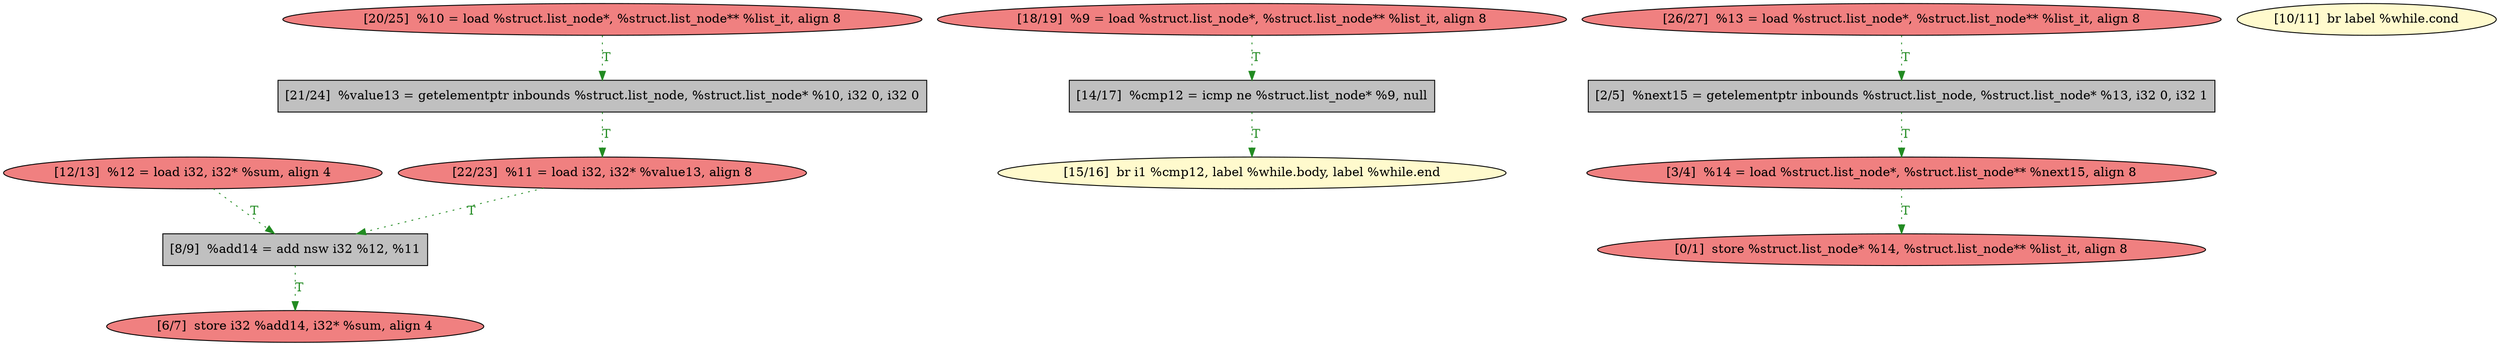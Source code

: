 
digraph G {


node887 [fillcolor=grey,label="[21/24]  %value13 = getelementptr inbounds %struct.list_node, %struct.list_node* %10, i32 0, i32 0",shape=rectangle,style=filled ]
node888 [fillcolor=lightcoral,label="[22/23]  %11 = load i32, i32* %value13, align 8",shape=ellipse,style=filled ]
node886 [fillcolor=lemonchiffon,label="[15/16]  br i1 %cmp12, label %while.body, label %while.end",shape=ellipse,style=filled ]
node883 [fillcolor=lightcoral,label="[18/19]  %9 = load %struct.list_node*, %struct.list_node** %list_it, align 8",shape=ellipse,style=filled ]
node882 [fillcolor=lightcoral,label="[3/4]  %14 = load %struct.list_node*, %struct.list_node** %next15, align 8",shape=ellipse,style=filled ]
node881 [fillcolor=grey,label="[14/17]  %cmp12 = icmp ne %struct.list_node* %9, null",shape=rectangle,style=filled ]
node876 [fillcolor=grey,label="[2/5]  %next15 = getelementptr inbounds %struct.list_node, %struct.list_node* %13, i32 0, i32 1",shape=rectangle,style=filled ]
node885 [fillcolor=lightcoral,label="[26/27]  %13 = load %struct.list_node*, %struct.list_node** %list_it, align 8",shape=ellipse,style=filled ]
node879 [fillcolor=lemonchiffon,label="[10/11]  br label %while.cond",shape=ellipse,style=filled ]
node875 [fillcolor=lightcoral,label="[0/1]  store %struct.list_node* %14, %struct.list_node** %list_it, align 8",shape=ellipse,style=filled ]
node877 [fillcolor=lightcoral,label="[6/7]  store i32 %add14, i32* %sum, align 4",shape=ellipse,style=filled ]
node884 [fillcolor=lightcoral,label="[20/25]  %10 = load %struct.list_node*, %struct.list_node** %list_it, align 8",shape=ellipse,style=filled ]
node878 [fillcolor=grey,label="[8/9]  %add14 = add nsw i32 %12, %11",shape=rectangle,style=filled ]
node880 [fillcolor=lightcoral,label="[12/13]  %12 = load i32, i32* %sum, align 4",shape=ellipse,style=filled ]

node883->node881 [style=dotted,color=forestgreen,label="T",fontcolor=forestgreen ]
node882->node875 [style=dotted,color=forestgreen,label="T",fontcolor=forestgreen ]
node887->node888 [style=dotted,color=forestgreen,label="T",fontcolor=forestgreen ]
node888->node878 [style=dotted,color=forestgreen,label="T",fontcolor=forestgreen ]
node884->node887 [style=dotted,color=forestgreen,label="T",fontcolor=forestgreen ]
node885->node876 [style=dotted,color=forestgreen,label="T",fontcolor=forestgreen ]
node881->node886 [style=dotted,color=forestgreen,label="T",fontcolor=forestgreen ]
node880->node878 [style=dotted,color=forestgreen,label="T",fontcolor=forestgreen ]
node878->node877 [style=dotted,color=forestgreen,label="T",fontcolor=forestgreen ]
node876->node882 [style=dotted,color=forestgreen,label="T",fontcolor=forestgreen ]


}
